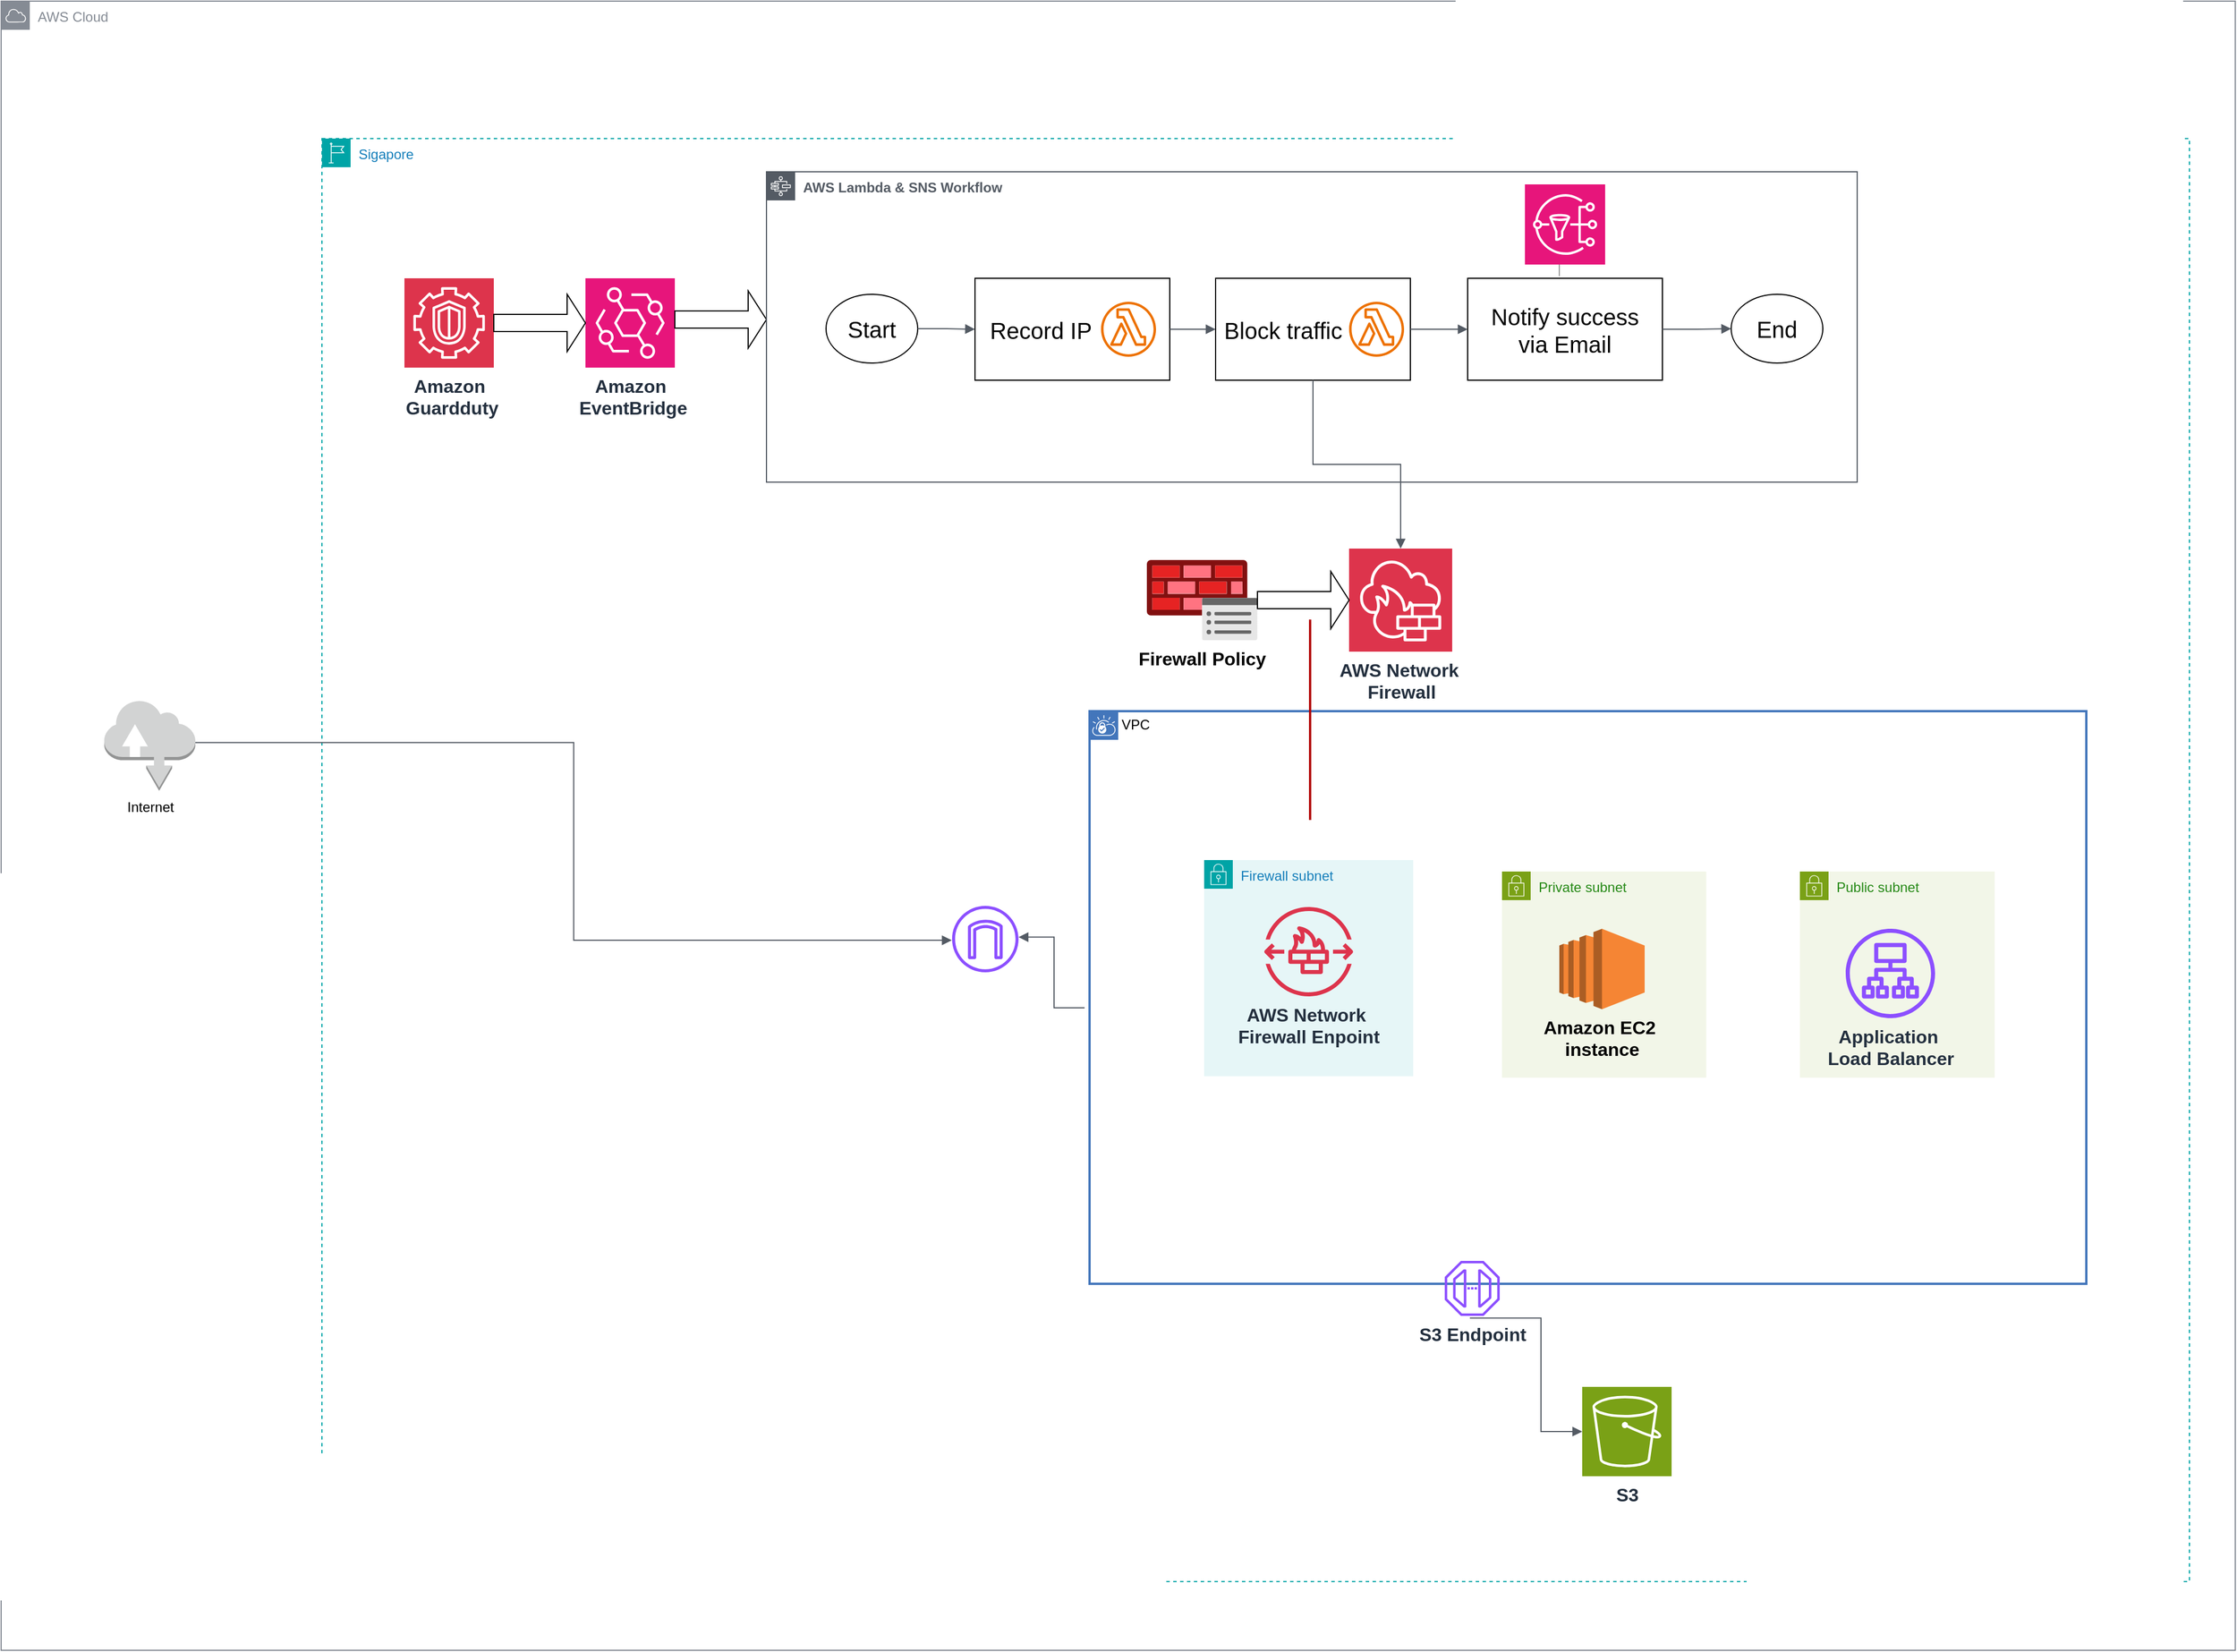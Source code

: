 <mxfile version="26.2.9">
  <diagram name="Trang-1" id="rcItPHVDbqnt85SRIA_v">
    <mxGraphModel dx="2983" dy="1506" grid="1" gridSize="10" guides="0" tooltips="1" connect="1" arrows="1" fold="1" page="1" pageScale="1" pageWidth="2400" pageHeight="2336" math="0" shadow="0">
      <root>
        <mxCell id="0" />
        <mxCell id="1" parent="0" />
        <mxCell id="gpGGjy-_kouJQ9TzN7E--2" value="Sigapore" style="points=[[0,0],[0.25,0],[0.5,0],[0.75,0],[1,0],[1,0.25],[1,0.5],[1,0.75],[1,1],[0.75,1],[0.5,1],[0.25,1],[0,1],[0,0.75],[0,0.5],[0,0.25]];outlineConnect=0;gradientColor=none;html=1;whiteSpace=wrap;fontSize=12;fontStyle=0;container=1;pointerEvents=0;collapsible=0;recursiveResize=0;shape=mxgraph.aws4.group;grIcon=mxgraph.aws4.group_region;strokeColor=#00A4A6;fillColor=none;verticalAlign=top;align=left;spacingLeft=30;fontColor=#147EBA;dashed=1;" parent="1" vertex="1">
          <mxGeometry x="540" y="310" width="1630" height="1260" as="geometry" />
        </mxCell>
        <mxCell id="gpGGjy-_kouJQ9TzN7E--1" value="AWS Cloud" style="sketch=0;outlineConnect=0;gradientColor=none;html=1;whiteSpace=wrap;fontSize=12;fontStyle=0;shape=mxgraph.aws4.group;grIcon=mxgraph.aws4.group_aws_cloud;strokeColor=#858B94;fillColor=none;verticalAlign=top;align=left;spacingLeft=30;fontColor=#858B94;dashed=0;" parent="gpGGjy-_kouJQ9TzN7E--2" vertex="1">
          <mxGeometry x="-280" y="-120" width="1950" height="1440" as="geometry" />
        </mxCell>
        <mxCell id="gpGGjy-_kouJQ9TzN7E--5" value="VPC" style="shape=mxgraph.ibm.box;prType=vpc;fontStyle=0;verticalAlign=top;align=left;spacingLeft=32;spacingTop=4;fillColor=none;rounded=0;whiteSpace=wrap;html=1;strokeColor=#4376BB;strokeWidth=2;dashed=0;container=1;spacing=-4;collapsible=0;expand=0;recursiveResize=0;" parent="gpGGjy-_kouJQ9TzN7E--2" vertex="1">
          <mxGeometry x="670" y="500" width="870" height="500" as="geometry" />
        </mxCell>
        <mxCell id="gpGGjy-_kouJQ9TzN7E--11" value="Firewall&lt;span style=&quot;background-color: transparent; color: light-dark(rgb(20, 126, 186), rgb(69, 160, 212));&quot;&gt;&amp;nbsp;subnet&lt;/span&gt;" style="points=[[0,0],[0.25,0],[0.5,0],[0.75,0],[1,0],[1,0.25],[1,0.5],[1,0.75],[1,1],[0.75,1],[0.5,1],[0.25,1],[0,1],[0,0.75],[0,0.5],[0,0.25]];outlineConnect=0;gradientColor=none;html=1;whiteSpace=wrap;fontSize=12;fontStyle=0;container=1;pointerEvents=0;collapsible=0;recursiveResize=0;shape=mxgraph.aws4.group;grIcon=mxgraph.aws4.group_security_group;grStroke=0;strokeColor=#00A4A6;fillColor=#E6F6F7;verticalAlign=top;align=left;spacingLeft=30;fontColor=#147EBA;dashed=0;" parent="gpGGjy-_kouJQ9TzN7E--5" vertex="1">
          <mxGeometry x="100" y="130" width="182.5" height="188.75" as="geometry" />
        </mxCell>
        <mxCell id="gpGGjy-_kouJQ9TzN7E--13" value="&lt;font style=&quot;font-size: 16px;&quot;&gt;&lt;b&gt;AWS Network&amp;nbsp;&lt;/b&gt;&lt;/font&gt;&lt;div&gt;&lt;font style=&quot;font-size: 16px;&quot;&gt;&lt;b&gt;Firewall Enpoint&lt;/b&gt;&lt;/font&gt;&lt;/div&gt;" style="sketch=0;outlineConnect=0;fontColor=#232F3E;gradientColor=none;fillColor=#DD344C;strokeColor=none;dashed=0;verticalLabelPosition=bottom;verticalAlign=top;align=center;html=1;fontSize=12;fontStyle=0;aspect=fixed;pointerEvents=1;shape=mxgraph.aws4.network_firewall_endpoints;" parent="gpGGjy-_kouJQ9TzN7E--11" vertex="1">
          <mxGeometry x="52.25" y="41.0" width="78" height="78" as="geometry" />
        </mxCell>
        <mxCell id="gpGGjy-_kouJQ9TzN7E--9" value="&lt;span style=&quot;background-color: transparent; color: light-dark(rgb(36, 136, 20), rgb(85, 171, 71));&quot;&gt;Private&lt;/span&gt;&lt;span style=&quot;background-color: transparent; color: light-dark(rgb(36, 136, 20), rgb(85, 171, 71));&quot;&gt;&amp;nbsp;subnet&lt;/span&gt;" style="points=[[0,0],[0.25,0],[0.5,0],[0.75,0],[1,0],[1,0.25],[1,0.5],[1,0.75],[1,1],[0.75,1],[0.5,1],[0.25,1],[0,1],[0,0.75],[0,0.5],[0,0.25]];outlineConnect=0;gradientColor=none;html=1;whiteSpace=wrap;fontSize=12;fontStyle=0;container=1;pointerEvents=0;collapsible=0;recursiveResize=0;shape=mxgraph.aws4.group;grIcon=mxgraph.aws4.group_security_group;grStroke=0;strokeColor=#7AA116;fillColor=#F2F6E8;verticalAlign=top;align=left;spacingLeft=30;fontColor=#248814;dashed=0;" parent="gpGGjy-_kouJQ9TzN7E--5" vertex="1">
          <mxGeometry x="360" y="140" width="178.25" height="180" as="geometry" />
        </mxCell>
        <mxCell id="gpGGjy-_kouJQ9TzN7E--12" value="&lt;font style=&quot;font-size: 16px;&quot;&gt;&lt;b&gt;Amazon EC2&amp;nbsp;&lt;/b&gt;&lt;/font&gt;&lt;div&gt;&lt;font style=&quot;font-size: 16px;&quot;&gt;&lt;b&gt;instance&lt;/b&gt;&lt;/font&gt;&lt;/div&gt;" style="outlineConnect=0;dashed=0;verticalLabelPosition=bottom;verticalAlign=top;align=center;html=1;shape=mxgraph.aws3.ec2;fillColor=#F58534;gradientColor=none;" parent="gpGGjy-_kouJQ9TzN7E--9" vertex="1">
          <mxGeometry x="50" y="50" width="74.5" height="70.25" as="geometry" />
        </mxCell>
        <mxCell id="gpGGjy-_kouJQ9TzN7E--26" value="" style="line;strokeWidth=2;direction=south;html=1;fillColor=light-dark(#e51400, #e60000);fontColor=#ffffff;strokeColor=#B20000;" parent="gpGGjy-_kouJQ9TzN7E--5" vertex="1">
          <mxGeometry x="102.5" y="-80" width="180" height="175" as="geometry" />
        </mxCell>
        <mxCell id="Leu0N-cc1VUUpH04lF79-1" value="Public subnet" style="points=[[0,0],[0.25,0],[0.5,0],[0.75,0],[1,0],[1,0.25],[1,0.5],[1,0.75],[1,1],[0.75,1],[0.5,1],[0.25,1],[0,1],[0,0.75],[0,0.5],[0,0.25]];outlineConnect=0;gradientColor=none;html=1;whiteSpace=wrap;fontSize=12;fontStyle=0;container=1;pointerEvents=0;collapsible=0;recursiveResize=0;shape=mxgraph.aws4.group;grIcon=mxgraph.aws4.group_security_group;grStroke=0;strokeColor=#7AA116;fillColor=#F2F6E8;verticalAlign=top;align=left;spacingLeft=30;fontColor=#248814;dashed=0;" vertex="1" parent="gpGGjy-_kouJQ9TzN7E--5">
          <mxGeometry x="620" y="140" width="170" height="180" as="geometry" />
        </mxCell>
        <mxCell id="Leu0N-cc1VUUpH04lF79-2" value="&lt;div&gt;&lt;b&gt;&lt;font style=&quot;font-size: 16px;&quot;&gt;Application&amp;nbsp;&lt;/font&gt;&lt;/b&gt;&lt;/div&gt;&lt;div&gt;&lt;b&gt;&lt;font style=&quot;font-size: 16px;&quot;&gt;Load Balancer&lt;/font&gt;&lt;/b&gt;&lt;/div&gt;" style="sketch=0;outlineConnect=0;fontColor=#232F3E;gradientColor=none;fillColor=#8C4FFF;strokeColor=none;dashed=0;verticalLabelPosition=bottom;verticalAlign=top;align=center;html=1;fontSize=12;fontStyle=0;aspect=fixed;pointerEvents=1;shape=mxgraph.aws4.application_load_balancer;" vertex="1" parent="gpGGjy-_kouJQ9TzN7E--5">
          <mxGeometry x="660" y="190" width="78" height="78" as="geometry" />
        </mxCell>
        <mxCell id="gpGGjy-_kouJQ9TzN7E--14" value="&lt;font style=&quot;font-size: 16px;&quot;&gt;&lt;b style=&quot;&quot;&gt;Firewall Policy&lt;/b&gt;&lt;/font&gt;" style="image;aspect=fixed;html=1;points=[];align=center;fontSize=12;image=img/lib/azure2/networking/Azure_Firewall_Policy.svg;" parent="gpGGjy-_kouJQ9TzN7E--2" vertex="1">
          <mxGeometry x="720" y="368" width="96.51" height="70" as="geometry" />
        </mxCell>
        <mxCell id="gpGGjy-_kouJQ9TzN7E--8" value="&lt;font style=&quot;font-size: 16px;&quot;&gt;&lt;b&gt;Amazon&lt;/b&gt;&lt;/font&gt;&lt;div&gt;&lt;font style=&quot;font-size: 16px;&quot;&gt;&lt;b&gt;&amp;nbsp;EventBridge&lt;/b&gt;&lt;/font&gt;&lt;/div&gt;" style="sketch=0;points=[[0,0,0],[0.25,0,0],[0.5,0,0],[0.75,0,0],[1,0,0],[0,1,0],[0.25,1,0],[0.5,1,0],[0.75,1,0],[1,1,0],[0,0.25,0],[0,0.5,0],[0,0.75,0],[1,0.25,0],[1,0.5,0],[1,0.75,0]];outlineConnect=0;fontColor=#232F3E;fillColor=#E7157B;strokeColor=#ffffff;dashed=0;verticalLabelPosition=bottom;verticalAlign=top;align=center;html=1;fontSize=12;fontStyle=0;aspect=fixed;shape=mxgraph.aws4.resourceIcon;resIcon=mxgraph.aws4.eventbridge;" parent="gpGGjy-_kouJQ9TzN7E--2" vertex="1">
          <mxGeometry x="230" y="122" width="78" height="78" as="geometry" />
        </mxCell>
        <mxCell id="gpGGjy-_kouJQ9TzN7E--7" value="&lt;font style=&quot;font-size: 16px;&quot;&gt;&lt;b&gt;Amazon&lt;/b&gt;&lt;/font&gt;&lt;div&gt;&lt;font style=&quot;font-size: 16px;&quot;&gt;&lt;b&gt;&amp;nbsp;Guardduty&lt;/b&gt;&lt;/font&gt;&lt;/div&gt;" style="sketch=0;points=[[0,0,0],[0.25,0,0],[0.5,0,0],[0.75,0,0],[1,0,0],[0,1,0],[0.25,1,0],[0.5,1,0],[0.75,1,0],[1,1,0],[0,0.25,0],[0,0.5,0],[0,0.75,0],[1,0.25,0],[1,0.5,0],[1,0.75,0]];outlineConnect=0;fontColor=#232F3E;fillColor=#DD344C;strokeColor=#ffffff;dashed=0;verticalLabelPosition=bottom;verticalAlign=top;align=center;html=1;fontSize=12;fontStyle=0;aspect=fixed;shape=mxgraph.aws4.resourceIcon;resIcon=mxgraph.aws4.guardduty;" parent="gpGGjy-_kouJQ9TzN7E--2" vertex="1">
          <mxGeometry x="72" y="122" width="78" height="78" as="geometry" />
        </mxCell>
        <mxCell id="gpGGjy-_kouJQ9TzN7E--16" value="" style="shape=singleArrow;whiteSpace=wrap;html=1;" parent="gpGGjy-_kouJQ9TzN7E--2" vertex="1">
          <mxGeometry x="150" y="136" width="80" height="50" as="geometry" />
        </mxCell>
        <mxCell id="gpGGjy-_kouJQ9TzN7E--17" value="" style="shape=singleArrow;whiteSpace=wrap;html=1;" parent="gpGGjy-_kouJQ9TzN7E--2" vertex="1">
          <mxGeometry x="308" y="133" width="80" height="50" as="geometry" />
        </mxCell>
        <mxCell id="gpGGjy-_kouJQ9TzN7E--18" value="&lt;div&gt;&lt;b&gt;AWS Lambda &amp;amp; SNS Workflow&lt;/b&gt;&lt;/div&gt;" style="sketch=0;outlineConnect=0;gradientColor=none;html=1;whiteSpace=wrap;fontSize=12;fontStyle=0;shape=mxgraph.aws4.group;grIcon=mxgraph.aws4.group_aws_step_functions_workflow;strokeColor=#545B64;fillColor=none;verticalAlign=top;align=left;spacingLeft=30;fontColor=#545B64;dashed=0;" parent="gpGGjy-_kouJQ9TzN7E--2" vertex="1">
          <mxGeometry x="388" y="29" width="952" height="271" as="geometry" />
        </mxCell>
        <mxCell id="gpGGjy-_kouJQ9TzN7E--19" value="&lt;font style=&quot;font-size: 16px;&quot;&gt;&lt;b&gt;AWS&amp;nbsp;&lt;/b&gt;&lt;/font&gt;&lt;b style=&quot;font-size: 16px; background-color: transparent; color: light-dark(rgb(35, 47, 62), rgb(189, 199, 212));&quot;&gt;Network&amp;nbsp;&lt;/b&gt;&lt;div&gt;&lt;font style=&quot;font-size: 16px;&quot;&gt;&lt;b&gt;Firewall&lt;/b&gt;&lt;/font&gt;&lt;/div&gt;" style="sketch=0;points=[[0,0,0],[0.25,0,0],[0.5,0,0],[0.75,0,0],[1,0,0],[0,1,0],[0.25,1,0],[0.5,1,0],[0.75,1,0],[1,1,0],[0,0.25,0],[0,0.5,0],[0,0.75,0],[1,0.25,0],[1,0.5,0],[1,0.75,0]];outlineConnect=0;fontColor=#232F3E;fillColor=#DD344C;strokeColor=#ffffff;dashed=0;verticalLabelPosition=bottom;verticalAlign=top;align=center;html=1;fontSize=12;fontStyle=0;aspect=fixed;shape=mxgraph.aws4.resourceIcon;resIcon=mxgraph.aws4.network_firewall;" parent="gpGGjy-_kouJQ9TzN7E--2" vertex="1">
          <mxGeometry x="896.51" y="358" width="90" height="90" as="geometry" />
        </mxCell>
        <mxCell id="gpGGjy-_kouJQ9TzN7E--20" value="" style="shape=singleArrow;whiteSpace=wrap;html=1;" parent="gpGGjy-_kouJQ9TzN7E--2" vertex="1">
          <mxGeometry x="816.51" y="378" width="80" height="50" as="geometry" />
        </mxCell>
        <mxCell id="gpGGjy-_kouJQ9TzN7E--6" value="Internet" style="outlineConnect=0;dashed=0;verticalLabelPosition=bottom;verticalAlign=top;align=center;html=1;shape=mxgraph.aws3.internet;fillColor=#D2D3D3;gradientColor=none;" parent="gpGGjy-_kouJQ9TzN7E--2" vertex="1">
          <mxGeometry x="-190" y="490" width="79.5" height="79.5" as="geometry" />
        </mxCell>
        <mxCell id="gpGGjy-_kouJQ9TzN7E--27" value="&lt;font style=&quot;font-size: 20px;&quot;&gt;Start&lt;/font&gt;" style="ellipse;whiteSpace=wrap;html=1;" parent="gpGGjy-_kouJQ9TzN7E--2" vertex="1">
          <mxGeometry x="440" y="136" width="80" height="60" as="geometry" />
        </mxCell>
        <mxCell id="gpGGjy-_kouJQ9TzN7E--28" value="&lt;font style=&quot;font-size: 20px;&quot;&gt;&amp;nbsp; Record IP&lt;/font&gt;" style="rounded=0;whiteSpace=wrap;html=1;align=left;" parent="gpGGjy-_kouJQ9TzN7E--2" vertex="1">
          <mxGeometry x="570" y="122" width="170" height="89" as="geometry" />
        </mxCell>
        <mxCell id="gpGGjy-_kouJQ9TzN7E--29" value="&lt;span style=&quot;font-size: 20px;&quot;&gt;&amp;nbsp;Block&amp;nbsp;&lt;/span&gt;&lt;span style=&quot;font-size: 20px; background-color: transparent; color: light-dark(rgb(0, 0, 0), rgb(255, 255, 255));&quot;&gt;traffic&lt;/span&gt;" style="rounded=0;whiteSpace=wrap;html=1;align=left;" parent="gpGGjy-_kouJQ9TzN7E--2" vertex="1">
          <mxGeometry x="780" y="122" width="170" height="89" as="geometry" />
        </mxCell>
        <mxCell id="gpGGjy-_kouJQ9TzN7E--30" value="&lt;span style=&quot;font-size: 20px;&quot;&gt;Notify success&lt;/span&gt;&lt;div&gt;&lt;span style=&quot;font-size: 20px;&quot;&gt;via Email&lt;/span&gt;&lt;/div&gt;" style="rounded=0;whiteSpace=wrap;html=1;" parent="gpGGjy-_kouJQ9TzN7E--2" vertex="1">
          <mxGeometry x="1000" y="122" width="170" height="89" as="geometry" />
        </mxCell>
        <mxCell id="gpGGjy-_kouJQ9TzN7E--31" value="&lt;font style=&quot;font-size: 20px;&quot;&gt;End&lt;/font&gt;" style="ellipse;whiteSpace=wrap;html=1;" parent="gpGGjy-_kouJQ9TzN7E--2" vertex="1">
          <mxGeometry x="1230" y="136" width="80" height="60" as="geometry" />
        </mxCell>
        <mxCell id="gpGGjy-_kouJQ9TzN7E--33" value="" style="edgeStyle=orthogonalEdgeStyle;html=1;endArrow=block;elbow=vertical;startArrow=none;endFill=1;strokeColor=#545B64;rounded=0;entryX=0;entryY=0.5;entryDx=0;entryDy=0;exitX=1;exitY=0.5;exitDx=0;exitDy=0;" parent="gpGGjy-_kouJQ9TzN7E--2" source="gpGGjy-_kouJQ9TzN7E--27" target="gpGGjy-_kouJQ9TzN7E--28" edge="1">
          <mxGeometry width="100" relative="1" as="geometry">
            <mxPoint x="570" y="430" as="sourcePoint" />
            <mxPoint x="670" y="430" as="targetPoint" />
          </mxGeometry>
        </mxCell>
        <mxCell id="gpGGjy-_kouJQ9TzN7E--35" value="" style="edgeStyle=orthogonalEdgeStyle;html=1;endArrow=block;elbow=vertical;startArrow=none;endFill=1;strokeColor=#545B64;rounded=0;exitX=1;exitY=0.5;exitDx=0;exitDy=0;entryX=0;entryY=0.5;entryDx=0;entryDy=0;" parent="gpGGjy-_kouJQ9TzN7E--2" source="gpGGjy-_kouJQ9TzN7E--28" target="gpGGjy-_kouJQ9TzN7E--29" edge="1">
          <mxGeometry width="100" relative="1" as="geometry">
            <mxPoint x="560" y="340" as="sourcePoint" />
            <mxPoint x="660" y="340" as="targetPoint" />
          </mxGeometry>
        </mxCell>
        <mxCell id="gpGGjy-_kouJQ9TzN7E--36" value="" style="edgeStyle=orthogonalEdgeStyle;html=1;endArrow=block;elbow=vertical;startArrow=none;endFill=1;strokeColor=#545B64;rounded=0;exitX=1;exitY=0.5;exitDx=0;exitDy=0;entryX=0;entryY=0.5;entryDx=0;entryDy=0;" parent="gpGGjy-_kouJQ9TzN7E--2" source="gpGGjy-_kouJQ9TzN7E--29" target="gpGGjy-_kouJQ9TzN7E--30" edge="1">
          <mxGeometry width="100" relative="1" as="geometry">
            <mxPoint x="560" y="340" as="sourcePoint" />
            <mxPoint x="660" y="340" as="targetPoint" />
          </mxGeometry>
        </mxCell>
        <mxCell id="gpGGjy-_kouJQ9TzN7E--37" value="" style="edgeStyle=orthogonalEdgeStyle;html=1;endArrow=block;elbow=vertical;startArrow=none;endFill=1;strokeColor=#545B64;rounded=0;exitX=1;exitY=0.5;exitDx=0;exitDy=0;entryX=0;entryY=0.5;entryDx=0;entryDy=0;" parent="gpGGjy-_kouJQ9TzN7E--2" source="gpGGjy-_kouJQ9TzN7E--30" target="gpGGjy-_kouJQ9TzN7E--31" edge="1">
          <mxGeometry width="100" relative="1" as="geometry">
            <mxPoint x="560" y="340" as="sourcePoint" />
            <mxPoint x="660" y="340" as="targetPoint" />
          </mxGeometry>
        </mxCell>
        <mxCell id="gpGGjy-_kouJQ9TzN7E--38" value="" style="sketch=0;outlineConnect=0;fontColor=#232F3E;gradientColor=none;fillColor=#ED7100;strokeColor=none;dashed=0;verticalLabelPosition=bottom;verticalAlign=top;align=center;html=1;fontSize=12;fontStyle=0;aspect=fixed;pointerEvents=1;shape=mxgraph.aws4.lambda_function;" parent="gpGGjy-_kouJQ9TzN7E--2" vertex="1">
          <mxGeometry x="680" y="142.5" width="48" height="48" as="geometry" />
        </mxCell>
        <mxCell id="gpGGjy-_kouJQ9TzN7E--39" value="" style="sketch=0;outlineConnect=0;fontColor=#232F3E;gradientColor=none;fillColor=#ED7100;strokeColor=none;dashed=0;verticalLabelPosition=bottom;verticalAlign=top;align=center;html=1;fontSize=12;fontStyle=0;aspect=fixed;pointerEvents=1;shape=mxgraph.aws4.lambda_function;" parent="gpGGjy-_kouJQ9TzN7E--2" vertex="1">
          <mxGeometry x="896.51" y="142.5" width="48" height="48" as="geometry" />
        </mxCell>
        <mxCell id="gpGGjy-_kouJQ9TzN7E--41" value="" style="sketch=0;points=[[0,0,0],[0.25,0,0],[0.5,0,0],[0.75,0,0],[1,0,0],[0,1,0],[0.25,1,0],[0.5,1,0],[0.75,1,0],[1,1,0],[0,0.25,0],[0,0.5,0],[0,0.75,0],[1,0.25,0],[1,0.5,0],[1,0.75,0]];outlineConnect=0;fontColor=#232F3E;fillColor=#E7157B;strokeColor=#ffffff;dashed=0;verticalLabelPosition=bottom;verticalAlign=top;align=center;html=1;fontSize=12;fontStyle=0;aspect=fixed;shape=mxgraph.aws4.resourceIcon;resIcon=mxgraph.aws4.sns;" parent="gpGGjy-_kouJQ9TzN7E--2" vertex="1">
          <mxGeometry x="1050" y="40" width="70" height="70" as="geometry" />
        </mxCell>
        <mxCell id="gpGGjy-_kouJQ9TzN7E--43" value="" style="verticalLabelPosition=bottom;shadow=0;dashed=0;align=center;html=1;verticalAlign=top;strokeWidth=1;shape=mxgraph.mockup.markup.line;strokeColor=#999999;direction=north;" parent="gpGGjy-_kouJQ9TzN7E--2" vertex="1">
          <mxGeometry x="1070" y="110" width="20" height="10" as="geometry" />
        </mxCell>
        <mxCell id="gpGGjy-_kouJQ9TzN7E--44" value="" style="edgeStyle=orthogonalEdgeStyle;html=1;endArrow=block;elbow=vertical;startArrow=none;endFill=1;strokeColor=#545B64;rounded=0;exitX=0.5;exitY=1;exitDx=0;exitDy=0;entryX=0.5;entryY=0;entryDx=0;entryDy=0;entryPerimeter=0;" parent="gpGGjy-_kouJQ9TzN7E--2" source="gpGGjy-_kouJQ9TzN7E--29" target="gpGGjy-_kouJQ9TzN7E--19" edge="1">
          <mxGeometry width="100" relative="1" as="geometry">
            <mxPoint x="560" y="440" as="sourcePoint" />
            <mxPoint x="660" y="440" as="targetPoint" />
          </mxGeometry>
        </mxCell>
        <mxCell id="gpGGjy-_kouJQ9TzN7E--46" value="&lt;b&gt;&lt;font style=&quot;font-size: 16px;&quot;&gt;S3&lt;/font&gt;&lt;/b&gt;" style="sketch=0;points=[[0,0,0],[0.25,0,0],[0.5,0,0],[0.75,0,0],[1,0,0],[0,1,0],[0.25,1,0],[0.5,1,0],[0.75,1,0],[1,1,0],[0,0.25,0],[0,0.5,0],[0,0.75,0],[1,0.25,0],[1,0.5,0],[1,0.75,0]];outlineConnect=0;fontColor=#232F3E;fillColor=#7AA116;strokeColor=#ffffff;dashed=0;verticalLabelPosition=bottom;verticalAlign=top;align=center;html=1;fontSize=12;fontStyle=0;aspect=fixed;shape=mxgraph.aws4.resourceIcon;resIcon=mxgraph.aws4.s3;" parent="gpGGjy-_kouJQ9TzN7E--2" vertex="1">
          <mxGeometry x="1100" y="1090" width="78" height="78" as="geometry" />
        </mxCell>
        <mxCell id="gpGGjy-_kouJQ9TzN7E--48" value="" style="edgeStyle=orthogonalEdgeStyle;html=1;endArrow=block;elbow=vertical;startArrow=none;endFill=1;strokeColor=#545B64;rounded=0;entryX=0;entryY=0.5;entryDx=0;entryDy=0;entryPerimeter=0;exitX=0.457;exitY=1.039;exitDx=0;exitDy=0;exitPerimeter=0;" parent="gpGGjy-_kouJQ9TzN7E--2" source="gpGGjy-_kouJQ9TzN7E--45" target="gpGGjy-_kouJQ9TzN7E--46" edge="1">
          <mxGeometry width="100" relative="1" as="geometry">
            <mxPoint x="880" y="550" as="sourcePoint" />
            <mxPoint x="980" y="550" as="targetPoint" />
          </mxGeometry>
        </mxCell>
        <mxCell id="gpGGjy-_kouJQ9TzN7E--50" value="" style="sketch=0;outlineConnect=0;fontColor=#232F3E;gradientColor=none;fillColor=#8C4FFF;strokeColor=none;dashed=0;verticalLabelPosition=bottom;verticalAlign=top;align=center;html=1;fontSize=12;fontStyle=0;aspect=fixed;pointerEvents=1;shape=mxgraph.aws4.internet_gateway;" parent="gpGGjy-_kouJQ9TzN7E--2" vertex="1">
          <mxGeometry x="550" y="670" width="58" height="58" as="geometry" />
        </mxCell>
        <mxCell id="gpGGjy-_kouJQ9TzN7E--52" value="" style="edgeStyle=orthogonalEdgeStyle;html=1;endArrow=block;elbow=vertical;startArrow=none;endFill=1;strokeColor=#545B64;rounded=0;exitX=-0.005;exitY=0.518;exitDx=0;exitDy=0;exitPerimeter=0;entryX=1;entryY=0.47;entryDx=0;entryDy=0;entryPerimeter=0;" parent="gpGGjy-_kouJQ9TzN7E--2" source="gpGGjy-_kouJQ9TzN7E--5" target="gpGGjy-_kouJQ9TzN7E--50" edge="1">
          <mxGeometry width="100" relative="1" as="geometry">
            <mxPoint x="1117" y="1006" as="sourcePoint" />
            <mxPoint x="430" y="837" as="targetPoint" />
            <Array as="points" />
          </mxGeometry>
        </mxCell>
        <mxCell id="gpGGjy-_kouJQ9TzN7E--51" value="" style="edgeStyle=orthogonalEdgeStyle;html=1;endArrow=block;elbow=vertical;startArrow=none;endFill=1;strokeColor=#545B64;rounded=0;exitX=1;exitY=0.47;exitDx=0;exitDy=0;exitPerimeter=0;entryX=-0.005;entryY=0.518;entryDx=0;entryDy=0;entryPerimeter=0;" parent="gpGGjy-_kouJQ9TzN7E--2" source="gpGGjy-_kouJQ9TzN7E--6" target="gpGGjy-_kouJQ9TzN7E--50" edge="1">
          <mxGeometry width="100" relative="1" as="geometry">
            <mxPoint x="230" y="700" as="sourcePoint" />
            <mxPoint x="130" y="700" as="targetPoint" />
            <Array as="points" />
          </mxGeometry>
        </mxCell>
        <mxCell id="gpGGjy-_kouJQ9TzN7E--45" value="&lt;font style=&quot;font-size: 16px;&quot;&gt;&lt;b&gt;S3 Endpoint&lt;/b&gt;&lt;/font&gt;" style="sketch=0;outlineConnect=0;fontColor=#232F3E;gradientColor=none;fillColor=#8C4FFF;strokeColor=none;dashed=0;verticalLabelPosition=bottom;verticalAlign=top;align=center;html=1;fontSize=12;fontStyle=0;aspect=fixed;pointerEvents=1;shape=mxgraph.aws4.endpoint;" parent="gpGGjy-_kouJQ9TzN7E--2" vertex="1">
          <mxGeometry x="980" y="980" width="48" height="48" as="geometry" />
        </mxCell>
      </root>
    </mxGraphModel>
  </diagram>
</mxfile>
